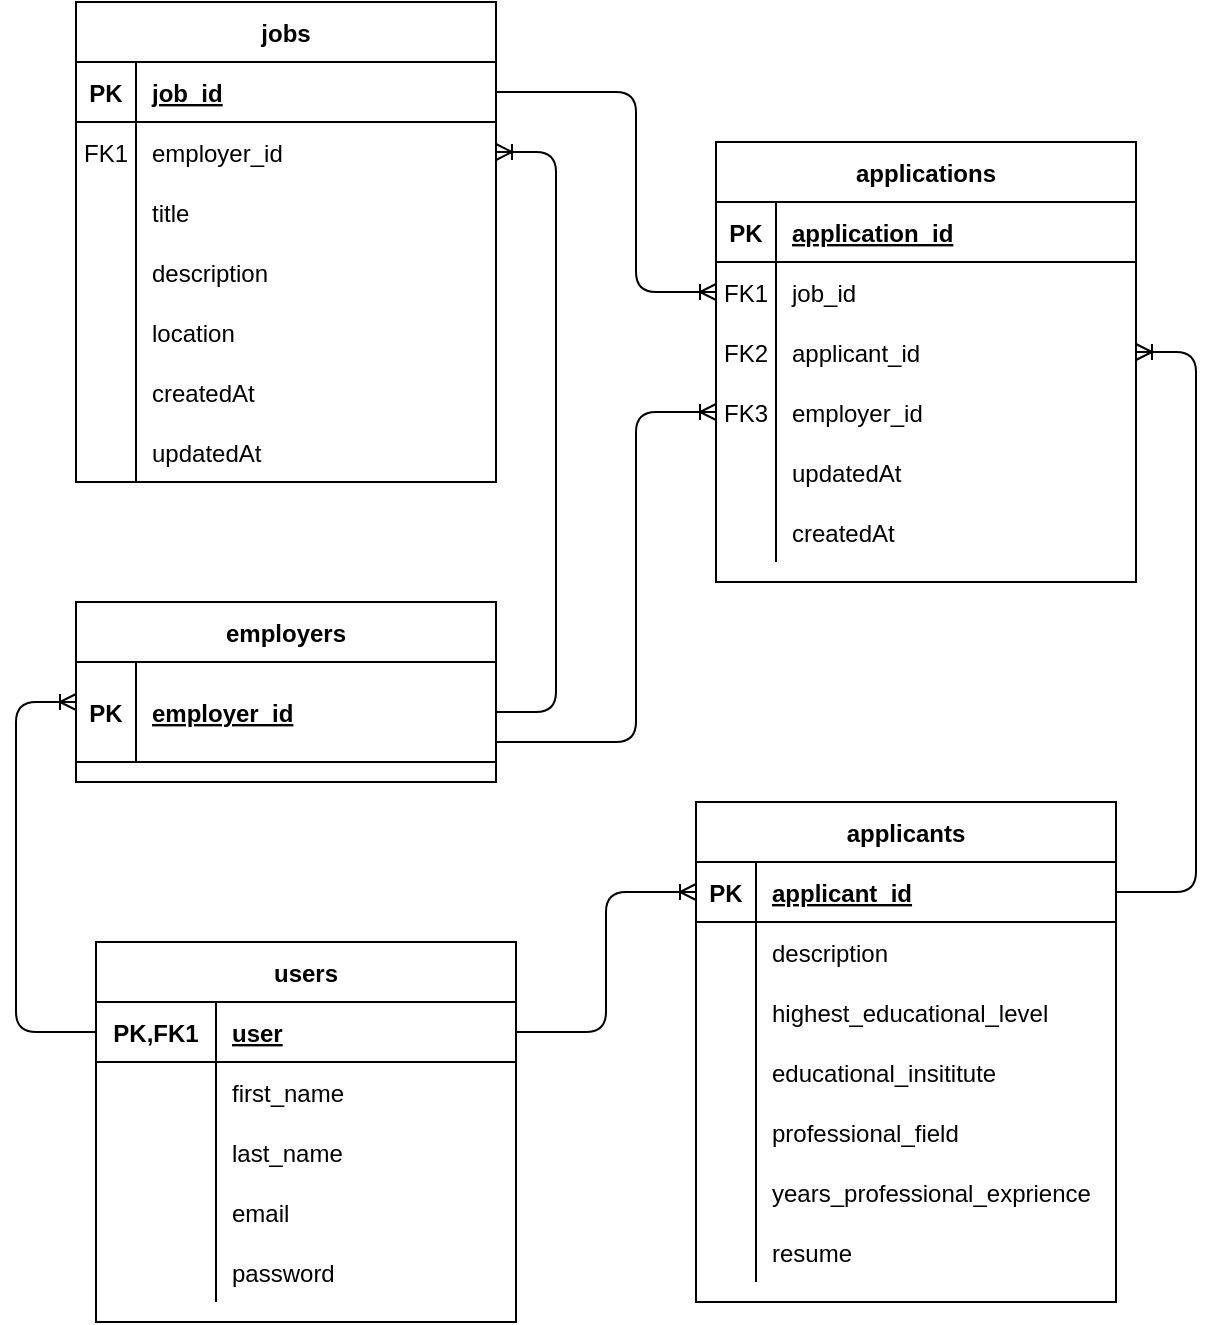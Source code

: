 <mxfile version="14.9.7" type="device"><diagram name="Page-1" id="2ca16b54-16f6-2749-3443-fa8db7711227"><mxGraphModel dx="1790" dy="835" grid="1" gridSize="10" guides="1" tooltips="1" connect="1" arrows="1" fold="1" page="1" pageScale="1" pageWidth="1100" pageHeight="850" background="none" math="0" shadow="0"><root><mxCell id="0"/><mxCell id="1" parent="0"/><mxCell id="GeXxisFPSYAMm9wiQfsg-19" value="applicants" style="shape=table;startSize=30;container=1;collapsible=1;childLayout=tableLayout;fixedRows=1;rowLines=0;fontStyle=1;align=center;resizeLast=1;" parent="1" vertex="1"><mxGeometry x="580" y="410" width="210" height="250" as="geometry"><mxRectangle x="430" y="40" width="90" height="30" as="alternateBounds"/></mxGeometry></mxCell><mxCell id="GeXxisFPSYAMm9wiQfsg-20" value="" style="shape=partialRectangle;collapsible=0;dropTarget=0;pointerEvents=0;fillColor=none;top=0;left=0;bottom=1;right=0;points=[[0,0.5],[1,0.5]];portConstraint=eastwest;" parent="GeXxisFPSYAMm9wiQfsg-19" vertex="1"><mxGeometry y="30" width="210" height="30" as="geometry"/></mxCell><mxCell id="GeXxisFPSYAMm9wiQfsg-21" value="PK" style="shape=partialRectangle;connectable=0;fillColor=none;top=0;left=0;bottom=0;right=0;fontStyle=1;overflow=hidden;" parent="GeXxisFPSYAMm9wiQfsg-20" vertex="1"><mxGeometry width="30" height="30" as="geometry"/></mxCell><mxCell id="GeXxisFPSYAMm9wiQfsg-22" value="applicant_id" style="shape=partialRectangle;connectable=0;fillColor=none;top=0;left=0;bottom=0;right=0;align=left;spacingLeft=6;fontStyle=5;overflow=hidden;" parent="GeXxisFPSYAMm9wiQfsg-20" vertex="1"><mxGeometry x="30" width="180" height="30" as="geometry"/></mxCell><mxCell id="GeXxisFPSYAMm9wiQfsg-92" value="" style="shape=partialRectangle;collapsible=0;dropTarget=0;pointerEvents=0;fillColor=none;top=0;left=0;bottom=0;right=0;points=[[0,0.5],[1,0.5]];portConstraint=eastwest;" parent="GeXxisFPSYAMm9wiQfsg-19" vertex="1"><mxGeometry y="60" width="210" height="30" as="geometry"/></mxCell><mxCell id="GeXxisFPSYAMm9wiQfsg-93" value="" style="shape=partialRectangle;connectable=0;fillColor=none;top=0;left=0;bottom=0;right=0;editable=1;overflow=hidden;" parent="GeXxisFPSYAMm9wiQfsg-92" vertex="1"><mxGeometry width="30" height="30" as="geometry"/></mxCell><mxCell id="GeXxisFPSYAMm9wiQfsg-94" value="description" style="shape=partialRectangle;connectable=0;fillColor=none;top=0;left=0;bottom=0;right=0;align=left;spacingLeft=6;overflow=hidden;" parent="GeXxisFPSYAMm9wiQfsg-92" vertex="1"><mxGeometry x="30" width="180" height="30" as="geometry"/></mxCell><mxCell id="GeXxisFPSYAMm9wiQfsg-29" value="" style="shape=partialRectangle;collapsible=0;dropTarget=0;pointerEvents=0;fillColor=none;top=0;left=0;bottom=0;right=0;points=[[0,0.5],[1,0.5]];portConstraint=eastwest;" parent="GeXxisFPSYAMm9wiQfsg-19" vertex="1"><mxGeometry y="90" width="210" height="30" as="geometry"/></mxCell><mxCell id="GeXxisFPSYAMm9wiQfsg-30" value="" style="shape=partialRectangle;connectable=0;fillColor=none;top=0;left=0;bottom=0;right=0;editable=1;overflow=hidden;" parent="GeXxisFPSYAMm9wiQfsg-29" vertex="1"><mxGeometry width="30" height="30" as="geometry"/></mxCell><mxCell id="GeXxisFPSYAMm9wiQfsg-31" value="highest_educational_level" style="shape=partialRectangle;connectable=0;fillColor=none;top=0;left=0;bottom=0;right=0;align=left;spacingLeft=6;overflow=hidden;" parent="GeXxisFPSYAMm9wiQfsg-29" vertex="1"><mxGeometry x="30" width="180" height="30" as="geometry"/></mxCell><mxCell id="GeXxisFPSYAMm9wiQfsg-67" value="" style="shape=partialRectangle;collapsible=0;dropTarget=0;pointerEvents=0;fillColor=none;top=0;left=0;bottom=0;right=0;points=[[0,0.5],[1,0.5]];portConstraint=eastwest;" parent="GeXxisFPSYAMm9wiQfsg-19" vertex="1"><mxGeometry y="120" width="210" height="30" as="geometry"/></mxCell><mxCell id="GeXxisFPSYAMm9wiQfsg-68" value="" style="shape=partialRectangle;connectable=0;fillColor=none;top=0;left=0;bottom=0;right=0;fontStyle=0;overflow=hidden;" parent="GeXxisFPSYAMm9wiQfsg-67" vertex="1"><mxGeometry width="30" height="30" as="geometry"/></mxCell><mxCell id="GeXxisFPSYAMm9wiQfsg-69" value="educational_insititute" style="shape=partialRectangle;connectable=0;fillColor=none;top=0;left=0;bottom=0;right=0;align=left;spacingLeft=6;fontStyle=0;overflow=hidden;" parent="GeXxisFPSYAMm9wiQfsg-67" vertex="1"><mxGeometry x="30" width="180" height="30" as="geometry"/></mxCell><mxCell id="GeXxisFPSYAMm9wiQfsg-79" value="" style="shape=partialRectangle;collapsible=0;dropTarget=0;pointerEvents=0;fillColor=none;top=0;left=0;bottom=0;right=0;points=[[0,0.5],[1,0.5]];portConstraint=eastwest;" parent="GeXxisFPSYAMm9wiQfsg-19" vertex="1"><mxGeometry y="150" width="210" height="30" as="geometry"/></mxCell><mxCell id="GeXxisFPSYAMm9wiQfsg-80" value="" style="shape=partialRectangle;connectable=0;fillColor=none;top=0;left=0;bottom=0;right=0;fontStyle=0;overflow=hidden;" parent="GeXxisFPSYAMm9wiQfsg-79" vertex="1"><mxGeometry width="30" height="30" as="geometry"/></mxCell><mxCell id="GeXxisFPSYAMm9wiQfsg-81" value="professional_field" style="shape=partialRectangle;connectable=0;fillColor=none;top=0;left=0;bottom=0;right=0;align=left;spacingLeft=6;fontStyle=0;overflow=hidden;" parent="GeXxisFPSYAMm9wiQfsg-79" vertex="1"><mxGeometry x="30" width="180" height="30" as="geometry"/></mxCell><mxCell id="GeXxisFPSYAMm9wiQfsg-85" value="" style="shape=partialRectangle;collapsible=0;dropTarget=0;pointerEvents=0;fillColor=none;top=0;left=0;bottom=0;right=0;points=[[0,0.5],[1,0.5]];portConstraint=eastwest;" parent="GeXxisFPSYAMm9wiQfsg-19" vertex="1"><mxGeometry y="180" width="210" height="30" as="geometry"/></mxCell><mxCell id="GeXxisFPSYAMm9wiQfsg-86" value="" style="shape=partialRectangle;connectable=0;fillColor=none;top=0;left=0;bottom=0;right=0;editable=1;overflow=hidden;" parent="GeXxisFPSYAMm9wiQfsg-85" vertex="1"><mxGeometry width="30" height="30" as="geometry"/></mxCell><mxCell id="GeXxisFPSYAMm9wiQfsg-87" value="years_professional_exprience" style="shape=partialRectangle;connectable=0;fillColor=none;top=0;left=0;bottom=0;right=0;align=left;spacingLeft=6;overflow=hidden;" parent="GeXxisFPSYAMm9wiQfsg-85" vertex="1"><mxGeometry x="30" width="180" height="30" as="geometry"/></mxCell><mxCell id="qUzLTv1aEUsl1IbvMZLE-1" value="" style="shape=partialRectangle;collapsible=0;dropTarget=0;pointerEvents=0;fillColor=none;top=0;left=0;bottom=0;right=0;points=[[0,0.5],[1,0.5]];portConstraint=eastwest;" parent="GeXxisFPSYAMm9wiQfsg-19" vertex="1"><mxGeometry y="210" width="210" height="30" as="geometry"/></mxCell><mxCell id="qUzLTv1aEUsl1IbvMZLE-2" value="" style="shape=partialRectangle;connectable=0;fillColor=none;top=0;left=0;bottom=0;right=0;editable=1;overflow=hidden;" parent="qUzLTv1aEUsl1IbvMZLE-1" vertex="1"><mxGeometry width="30" height="30" as="geometry"/></mxCell><mxCell id="qUzLTv1aEUsl1IbvMZLE-3" value="resume" style="shape=partialRectangle;connectable=0;fillColor=none;top=0;left=0;bottom=0;right=0;align=left;spacingLeft=6;overflow=hidden;" parent="qUzLTv1aEUsl1IbvMZLE-1" vertex="1"><mxGeometry x="30" width="180" height="30" as="geometry"/></mxCell><mxCell id="GeXxisFPSYAMm9wiQfsg-116" value="employers" style="shape=table;startSize=30;container=1;collapsible=1;childLayout=tableLayout;fixedRows=1;rowLines=0;fontStyle=1;align=center;resizeLast=1;" parent="1" vertex="1"><mxGeometry x="270" y="310" width="210" height="90" as="geometry"/></mxCell><mxCell id="GeXxisFPSYAMm9wiQfsg-117" value="" style="shape=partialRectangle;collapsible=0;dropTarget=0;pointerEvents=0;fillColor=none;top=0;left=0;bottom=1;right=0;points=[[0,0.5],[1,0.5]];portConstraint=eastwest;" parent="GeXxisFPSYAMm9wiQfsg-116" vertex="1"><mxGeometry y="30" width="210" height="50" as="geometry"/></mxCell><mxCell id="GeXxisFPSYAMm9wiQfsg-118" value="PK" style="shape=partialRectangle;connectable=0;fillColor=none;top=0;left=0;bottom=0;right=0;fontStyle=1;overflow=hidden;" parent="GeXxisFPSYAMm9wiQfsg-117" vertex="1"><mxGeometry width="30" height="50" as="geometry"/></mxCell><mxCell id="GeXxisFPSYAMm9wiQfsg-119" value="employer_id" style="shape=partialRectangle;connectable=0;fillColor=none;top=0;left=0;bottom=0;right=0;align=left;spacingLeft=6;fontStyle=5;overflow=hidden;" parent="GeXxisFPSYAMm9wiQfsg-117" vertex="1"><mxGeometry x="30" width="180" height="50" as="geometry"/></mxCell><mxCell id="GeXxisFPSYAMm9wiQfsg-168" value="" style="edgeStyle=orthogonalEdgeStyle;fontSize=12;html=1;endArrow=ERoneToMany;entryX=1;entryY=0.5;entryDx=0;entryDy=0;" parent="1" source="GeXxisFPSYAMm9wiQfsg-20" target="fH5OtrTn3a4AtymHrpjd-21" edge="1"><mxGeometry width="100" height="100" relative="1" as="geometry"><mxPoint x="400" y="785" as="sourcePoint"/><mxPoint x="790" y="55" as="targetPoint"/><Array as="points"><mxPoint x="830" y="455"/><mxPoint x="830" y="185"/></Array></mxGeometry></mxCell><mxCell id="GeXxisFPSYAMm9wiQfsg-169" value="" style="fontSize=12;html=1;endArrow=ERoneToMany;edgeStyle=orthogonalEdgeStyle;" parent="1" source="GeXxisFPSYAMm9wiQfsg-190" target="fH5OtrTn3a4AtymHrpjd-18" edge="1"><mxGeometry width="100" height="100" relative="1" as="geometry"><mxPoint x="490" y="520" as="sourcePoint"/><mxPoint x="580" y="85" as="targetPoint"/><Array as="points"><mxPoint x="550" y="55"/><mxPoint x="550" y="155"/></Array></mxGeometry></mxCell><mxCell id="GeXxisFPSYAMm9wiQfsg-189" value="jobs" style="shape=table;startSize=30;container=1;collapsible=1;childLayout=tableLayout;fixedRows=1;rowLines=0;fontStyle=1;align=center;resizeLast=1;" parent="1" vertex="1"><mxGeometry x="270" y="10" width="210" height="240" as="geometry"/></mxCell><mxCell id="GeXxisFPSYAMm9wiQfsg-190" value="" style="shape=partialRectangle;collapsible=0;dropTarget=0;pointerEvents=0;fillColor=none;top=0;left=0;bottom=1;right=0;points=[[0,0.5],[1,0.5]];portConstraint=eastwest;" parent="GeXxisFPSYAMm9wiQfsg-189" vertex="1"><mxGeometry y="30" width="210" height="30" as="geometry"/></mxCell><mxCell id="GeXxisFPSYAMm9wiQfsg-191" value="PK" style="shape=partialRectangle;connectable=0;fillColor=none;top=0;left=0;bottom=0;right=0;fontStyle=1;overflow=hidden;" parent="GeXxisFPSYAMm9wiQfsg-190" vertex="1"><mxGeometry width="30" height="30" as="geometry"/></mxCell><mxCell id="GeXxisFPSYAMm9wiQfsg-192" value="job_id" style="shape=partialRectangle;connectable=0;fillColor=none;top=0;left=0;bottom=0;right=0;align=left;spacingLeft=6;fontStyle=5;overflow=hidden;" parent="GeXxisFPSYAMm9wiQfsg-190" vertex="1"><mxGeometry x="30" width="180" height="30" as="geometry"/></mxCell><mxCell id="GeXxisFPSYAMm9wiQfsg-193" value="" style="shape=partialRectangle;collapsible=0;dropTarget=0;pointerEvents=0;fillColor=none;top=0;left=0;bottom=0;right=0;points=[[0,0.5],[1,0.5]];portConstraint=eastwest;" parent="GeXxisFPSYAMm9wiQfsg-189" vertex="1"><mxGeometry y="60" width="210" height="30" as="geometry"/></mxCell><mxCell id="GeXxisFPSYAMm9wiQfsg-194" value="FK1" style="shape=partialRectangle;connectable=0;fillColor=none;top=0;left=0;bottom=0;right=0;editable=1;overflow=hidden;" parent="GeXxisFPSYAMm9wiQfsg-193" vertex="1"><mxGeometry width="30" height="30" as="geometry"/></mxCell><mxCell id="GeXxisFPSYAMm9wiQfsg-195" value="employer_id" style="shape=partialRectangle;connectable=0;fillColor=none;top=0;left=0;bottom=0;right=0;align=left;spacingLeft=6;overflow=hidden;" parent="GeXxisFPSYAMm9wiQfsg-193" vertex="1"><mxGeometry x="30" width="180" height="30" as="geometry"/></mxCell><mxCell id="GeXxisFPSYAMm9wiQfsg-203" value="" style="shape=partialRectangle;collapsible=0;dropTarget=0;pointerEvents=0;fillColor=none;top=0;left=0;bottom=0;right=0;points=[[0,0.5],[1,0.5]];portConstraint=eastwest;" parent="GeXxisFPSYAMm9wiQfsg-189" vertex="1"><mxGeometry y="90" width="210" height="30" as="geometry"/></mxCell><mxCell id="GeXxisFPSYAMm9wiQfsg-204" value="" style="shape=partialRectangle;connectable=0;fillColor=none;top=0;left=0;bottom=0;right=0;editable=1;overflow=hidden;" parent="GeXxisFPSYAMm9wiQfsg-203" vertex="1"><mxGeometry width="30" height="30" as="geometry"/></mxCell><mxCell id="GeXxisFPSYAMm9wiQfsg-205" value="title" style="shape=partialRectangle;connectable=0;fillColor=none;top=0;left=0;bottom=0;right=0;align=left;spacingLeft=6;overflow=hidden;" parent="GeXxisFPSYAMm9wiQfsg-203" vertex="1"><mxGeometry x="30" width="180" height="30" as="geometry"/></mxCell><mxCell id="GeXxisFPSYAMm9wiQfsg-221" value="" style="shape=partialRectangle;collapsible=0;dropTarget=0;pointerEvents=0;fillColor=none;top=0;left=0;bottom=0;right=0;points=[[0,0.5],[1,0.5]];portConstraint=eastwest;" parent="GeXxisFPSYAMm9wiQfsg-189" vertex="1"><mxGeometry y="120" width="210" height="30" as="geometry"/></mxCell><mxCell id="GeXxisFPSYAMm9wiQfsg-222" value="" style="shape=partialRectangle;connectable=0;fillColor=none;top=0;left=0;bottom=0;right=0;editable=1;overflow=hidden;" parent="GeXxisFPSYAMm9wiQfsg-221" vertex="1"><mxGeometry width="30" height="30" as="geometry"/></mxCell><mxCell id="GeXxisFPSYAMm9wiQfsg-223" value="description" style="shape=partialRectangle;connectable=0;fillColor=none;top=0;left=0;bottom=0;right=0;align=left;spacingLeft=6;overflow=hidden;" parent="GeXxisFPSYAMm9wiQfsg-221" vertex="1"><mxGeometry x="30" width="180" height="30" as="geometry"/></mxCell><mxCell id="GeXxisFPSYAMm9wiQfsg-212" value="" style="shape=partialRectangle;collapsible=0;dropTarget=0;pointerEvents=0;fillColor=none;top=0;left=0;bottom=0;right=0;points=[[0,0.5],[1,0.5]];portConstraint=eastwest;" parent="GeXxisFPSYAMm9wiQfsg-189" vertex="1"><mxGeometry y="150" width="210" height="30" as="geometry"/></mxCell><mxCell id="GeXxisFPSYAMm9wiQfsg-213" value="" style="shape=partialRectangle;connectable=0;fillColor=none;top=0;left=0;bottom=0;right=0;fontStyle=0;overflow=hidden;" parent="GeXxisFPSYAMm9wiQfsg-212" vertex="1"><mxGeometry width="30" height="30" as="geometry"/></mxCell><mxCell id="GeXxisFPSYAMm9wiQfsg-214" value="location" style="shape=partialRectangle;connectable=0;fillColor=none;top=0;left=0;bottom=0;right=0;align=left;spacingLeft=6;fontStyle=0;overflow=hidden;" parent="GeXxisFPSYAMm9wiQfsg-212" vertex="1"><mxGeometry x="30" width="180" height="30" as="geometry"/></mxCell><mxCell id="Hfg3qAnmrwqYUce4kzIv-1" value="" style="shape=partialRectangle;collapsible=0;dropTarget=0;pointerEvents=0;fillColor=none;top=0;left=0;bottom=0;right=0;points=[[0,0.5],[1,0.5]];portConstraint=eastwest;" parent="GeXxisFPSYAMm9wiQfsg-189" vertex="1"><mxGeometry y="180" width="210" height="30" as="geometry"/></mxCell><mxCell id="Hfg3qAnmrwqYUce4kzIv-2" value="" style="shape=partialRectangle;connectable=0;fillColor=none;top=0;left=0;bottom=0;right=0;editable=1;overflow=hidden;" parent="Hfg3qAnmrwqYUce4kzIv-1" vertex="1"><mxGeometry width="30" height="30" as="geometry"/></mxCell><mxCell id="Hfg3qAnmrwqYUce4kzIv-3" value="createdAt" style="shape=partialRectangle;connectable=0;fillColor=none;top=0;left=0;bottom=0;right=0;align=left;spacingLeft=6;overflow=hidden;" parent="Hfg3qAnmrwqYUce4kzIv-1" vertex="1"><mxGeometry x="30" width="180" height="30" as="geometry"/></mxCell><mxCell id="Hfg3qAnmrwqYUce4kzIv-7" value="" style="shape=partialRectangle;collapsible=0;dropTarget=0;pointerEvents=0;fillColor=none;top=0;left=0;bottom=0;right=0;points=[[0,0.5],[1,0.5]];portConstraint=eastwest;" parent="GeXxisFPSYAMm9wiQfsg-189" vertex="1"><mxGeometry y="210" width="210" height="30" as="geometry"/></mxCell><mxCell id="Hfg3qAnmrwqYUce4kzIv-8" value="" style="shape=partialRectangle;connectable=0;fillColor=none;top=0;left=0;bottom=0;right=0;editable=1;overflow=hidden;" parent="Hfg3qAnmrwqYUce4kzIv-7" vertex="1"><mxGeometry width="30" height="30" as="geometry"/></mxCell><mxCell id="Hfg3qAnmrwqYUce4kzIv-9" value="updatedAt" style="shape=partialRectangle;connectable=0;fillColor=none;top=0;left=0;bottom=0;right=0;align=left;spacingLeft=6;overflow=hidden;" parent="Hfg3qAnmrwqYUce4kzIv-7" vertex="1"><mxGeometry x="30" width="180" height="30" as="geometry"/></mxCell><mxCell id="GeXxisFPSYAMm9wiQfsg-202" value="" style="edgeStyle=entityRelationEdgeStyle;fontSize=12;html=1;endArrow=ERoneToMany;" parent="1" source="GeXxisFPSYAMm9wiQfsg-117" target="GeXxisFPSYAMm9wiQfsg-193" edge="1"><mxGeometry width="100" height="100" relative="1" as="geometry"><mxPoint x="680" y="455" as="sourcePoint"/><mxPoint x="780" y="355" as="targetPoint"/></mxGeometry></mxCell><mxCell id="gvEIbPa6AEDdcNu6ODMZ-33" value="" style="edgeStyle=orthogonalEdgeStyle;fontSize=12;html=1;endArrow=ERoneToMany;" parent="1" source="gvEIbPa6AEDdcNu6ODMZ-41" target="GeXxisFPSYAMm9wiQfsg-117" edge="1"><mxGeometry width="100" height="100" relative="1" as="geometry"><mxPoint x="200" y="355" as="sourcePoint"/><mxPoint x="280" y="360" as="targetPoint"/><Array as="points"><mxPoint x="240" y="525"/><mxPoint x="240" y="360"/></Array></mxGeometry></mxCell><mxCell id="gvEIbPa6AEDdcNu6ODMZ-37" value="users" style="shape=table;startSize=30;container=1;collapsible=1;childLayout=tableLayout;fixedRows=1;rowLines=0;fontStyle=1;align=center;resizeLast=1;" parent="1" vertex="1"><mxGeometry x="280" y="480" width="210" height="190" as="geometry"/></mxCell><mxCell id="gvEIbPa6AEDdcNu6ODMZ-41" value="" style="shape=partialRectangle;collapsible=0;dropTarget=0;pointerEvents=0;fillColor=none;top=0;left=0;bottom=1;right=0;points=[[0,0.5],[1,0.5]];portConstraint=eastwest;" parent="gvEIbPa6AEDdcNu6ODMZ-37" vertex="1"><mxGeometry y="30" width="210" height="30" as="geometry"/></mxCell><mxCell id="gvEIbPa6AEDdcNu6ODMZ-42" value="PK,FK1" style="shape=partialRectangle;connectable=0;fillColor=none;top=0;left=0;bottom=0;right=0;fontStyle=1;overflow=hidden;" parent="gvEIbPa6AEDdcNu6ODMZ-41" vertex="1"><mxGeometry width="60" height="30" as="geometry"/></mxCell><mxCell id="gvEIbPa6AEDdcNu6ODMZ-43" value="user" style="shape=partialRectangle;connectable=0;fillColor=none;top=0;left=0;bottom=0;right=0;align=left;spacingLeft=6;fontStyle=5;overflow=hidden;" parent="gvEIbPa6AEDdcNu6ODMZ-41" vertex="1"><mxGeometry x="60" width="150" height="30" as="geometry"/></mxCell><mxCell id="gvEIbPa6AEDdcNu6ODMZ-44" value="" style="shape=partialRectangle;collapsible=0;dropTarget=0;pointerEvents=0;fillColor=none;top=0;left=0;bottom=0;right=0;points=[[0,0.5],[1,0.5]];portConstraint=eastwest;" parent="gvEIbPa6AEDdcNu6ODMZ-37" vertex="1"><mxGeometry y="60" width="210" height="30" as="geometry"/></mxCell><mxCell id="gvEIbPa6AEDdcNu6ODMZ-45" value="" style="shape=partialRectangle;connectable=0;fillColor=none;top=0;left=0;bottom=0;right=0;editable=1;overflow=hidden;" parent="gvEIbPa6AEDdcNu6ODMZ-44" vertex="1"><mxGeometry width="60" height="30" as="geometry"/></mxCell><mxCell id="gvEIbPa6AEDdcNu6ODMZ-46" value="first_name" style="shape=partialRectangle;connectable=0;fillColor=none;top=0;left=0;bottom=0;right=0;align=left;spacingLeft=6;overflow=hidden;" parent="gvEIbPa6AEDdcNu6ODMZ-44" vertex="1"><mxGeometry x="60" width="150" height="30" as="geometry"/></mxCell><mxCell id="gvEIbPa6AEDdcNu6ODMZ-47" value="" style="shape=partialRectangle;collapsible=0;dropTarget=0;pointerEvents=0;fillColor=none;top=0;left=0;bottom=0;right=0;points=[[0,0.5],[1,0.5]];portConstraint=eastwest;" parent="gvEIbPa6AEDdcNu6ODMZ-37" vertex="1"><mxGeometry y="90" width="210" height="30" as="geometry"/></mxCell><mxCell id="gvEIbPa6AEDdcNu6ODMZ-48" value="" style="shape=partialRectangle;connectable=0;fillColor=none;top=0;left=0;bottom=0;right=0;editable=1;overflow=hidden;" parent="gvEIbPa6AEDdcNu6ODMZ-47" vertex="1"><mxGeometry width="60" height="30" as="geometry"/></mxCell><mxCell id="gvEIbPa6AEDdcNu6ODMZ-49" value="last_name" style="shape=partialRectangle;connectable=0;fillColor=none;top=0;left=0;bottom=0;right=0;align=left;spacingLeft=6;overflow=hidden;" parent="gvEIbPa6AEDdcNu6ODMZ-47" vertex="1"><mxGeometry x="60" width="150" height="30" as="geometry"/></mxCell><mxCell id="gvEIbPa6AEDdcNu6ODMZ-54" value="" style="shape=partialRectangle;collapsible=0;dropTarget=0;pointerEvents=0;fillColor=none;top=0;left=0;bottom=0;right=0;points=[[0,0.5],[1,0.5]];portConstraint=eastwest;" parent="gvEIbPa6AEDdcNu6ODMZ-37" vertex="1"><mxGeometry y="120" width="210" height="30" as="geometry"/></mxCell><mxCell id="gvEIbPa6AEDdcNu6ODMZ-55" value="" style="shape=partialRectangle;connectable=0;fillColor=none;top=0;left=0;bottom=0;right=0;editable=1;overflow=hidden;" parent="gvEIbPa6AEDdcNu6ODMZ-54" vertex="1"><mxGeometry width="60" height="30" as="geometry"/></mxCell><mxCell id="gvEIbPa6AEDdcNu6ODMZ-56" value="email" style="shape=partialRectangle;connectable=0;fillColor=none;top=0;left=0;bottom=0;right=0;align=left;spacingLeft=6;overflow=hidden;" parent="gvEIbPa6AEDdcNu6ODMZ-54" vertex="1"><mxGeometry x="60" width="150" height="30" as="geometry"/></mxCell><mxCell id="gvEIbPa6AEDdcNu6ODMZ-57" value="" style="shape=partialRectangle;collapsible=0;dropTarget=0;pointerEvents=0;fillColor=none;top=0;left=0;bottom=0;right=0;points=[[0,0.5],[1,0.5]];portConstraint=eastwest;" parent="gvEIbPa6AEDdcNu6ODMZ-37" vertex="1"><mxGeometry y="150" width="210" height="30" as="geometry"/></mxCell><mxCell id="gvEIbPa6AEDdcNu6ODMZ-58" value="" style="shape=partialRectangle;connectable=0;fillColor=none;top=0;left=0;bottom=0;right=0;editable=1;overflow=hidden;" parent="gvEIbPa6AEDdcNu6ODMZ-57" vertex="1"><mxGeometry width="60" height="30" as="geometry"/></mxCell><mxCell id="gvEIbPa6AEDdcNu6ODMZ-59" value="password" style="shape=partialRectangle;connectable=0;fillColor=none;top=0;left=0;bottom=0;right=0;align=left;spacingLeft=6;overflow=hidden;" parent="gvEIbPa6AEDdcNu6ODMZ-57" vertex="1"><mxGeometry x="60" width="150" height="30" as="geometry"/></mxCell><mxCell id="gvEIbPa6AEDdcNu6ODMZ-60" value="" style="fontSize=12;html=1;endArrow=ERoneToMany;edgeStyle=orthogonalEdgeStyle;" parent="1" source="gvEIbPa6AEDdcNu6ODMZ-41" target="GeXxisFPSYAMm9wiQfsg-20" edge="1"><mxGeometry width="100" height="100" relative="1" as="geometry"><mxPoint x="280" y="565" as="sourcePoint"/><mxPoint x="280" y="370.059" as="targetPoint"/></mxGeometry></mxCell><mxCell id="fH5OtrTn3a4AtymHrpjd-14" value="applications" style="shape=table;startSize=30;container=1;collapsible=1;childLayout=tableLayout;fixedRows=1;rowLines=0;fontStyle=1;align=center;resizeLast=1;" parent="1" vertex="1"><mxGeometry x="590" y="80" width="210" height="220" as="geometry"/></mxCell><mxCell id="fH5OtrTn3a4AtymHrpjd-15" value="" style="shape=partialRectangle;collapsible=0;dropTarget=0;pointerEvents=0;fillColor=none;top=0;left=0;bottom=1;right=0;points=[[0,0.5],[1,0.5]];portConstraint=eastwest;" parent="fH5OtrTn3a4AtymHrpjd-14" vertex="1"><mxGeometry y="30" width="210" height="30" as="geometry"/></mxCell><mxCell id="fH5OtrTn3a4AtymHrpjd-16" value="PK" style="shape=partialRectangle;connectable=0;fillColor=none;top=0;left=0;bottom=0;right=0;fontStyle=1;overflow=hidden;" parent="fH5OtrTn3a4AtymHrpjd-15" vertex="1"><mxGeometry width="30" height="30" as="geometry"/></mxCell><mxCell id="fH5OtrTn3a4AtymHrpjd-17" value="application_id" style="shape=partialRectangle;connectable=0;fillColor=none;top=0;left=0;bottom=0;right=0;align=left;spacingLeft=6;fontStyle=5;overflow=hidden;" parent="fH5OtrTn3a4AtymHrpjd-15" vertex="1"><mxGeometry x="30" width="180" height="30" as="geometry"/></mxCell><mxCell id="fH5OtrTn3a4AtymHrpjd-18" value="" style="shape=partialRectangle;collapsible=0;dropTarget=0;pointerEvents=0;fillColor=none;top=0;left=0;bottom=0;right=0;points=[[0,0.5],[1,0.5]];portConstraint=eastwest;" parent="fH5OtrTn3a4AtymHrpjd-14" vertex="1"><mxGeometry y="60" width="210" height="30" as="geometry"/></mxCell><mxCell id="fH5OtrTn3a4AtymHrpjd-19" value="FK1" style="shape=partialRectangle;connectable=0;fillColor=none;top=0;left=0;bottom=0;right=0;editable=1;overflow=hidden;" parent="fH5OtrTn3a4AtymHrpjd-18" vertex="1"><mxGeometry width="30" height="30" as="geometry"/></mxCell><mxCell id="fH5OtrTn3a4AtymHrpjd-20" value="job_id" style="shape=partialRectangle;connectable=0;fillColor=none;top=0;left=0;bottom=0;right=0;align=left;spacingLeft=6;overflow=hidden;" parent="fH5OtrTn3a4AtymHrpjd-18" vertex="1"><mxGeometry x="30" width="180" height="30" as="geometry"/></mxCell><mxCell id="fH5OtrTn3a4AtymHrpjd-21" value="" style="shape=partialRectangle;collapsible=0;dropTarget=0;pointerEvents=0;fillColor=none;top=0;left=0;bottom=0;right=0;points=[[0,0.5],[1,0.5]];portConstraint=eastwest;" parent="fH5OtrTn3a4AtymHrpjd-14" vertex="1"><mxGeometry y="90" width="210" height="30" as="geometry"/></mxCell><mxCell id="fH5OtrTn3a4AtymHrpjd-22" value="FK2" style="shape=partialRectangle;connectable=0;fillColor=none;top=0;left=0;bottom=0;right=0;editable=1;overflow=hidden;" parent="fH5OtrTn3a4AtymHrpjd-21" vertex="1"><mxGeometry width="30" height="30" as="geometry"/></mxCell><mxCell id="fH5OtrTn3a4AtymHrpjd-23" value="applicant_id" style="shape=partialRectangle;connectable=0;fillColor=none;top=0;left=0;bottom=0;right=0;align=left;spacingLeft=6;overflow=hidden;" parent="fH5OtrTn3a4AtymHrpjd-21" vertex="1"><mxGeometry x="30" width="180" height="30" as="geometry"/></mxCell><mxCell id="fH5OtrTn3a4AtymHrpjd-24" value="" style="shape=partialRectangle;collapsible=0;dropTarget=0;pointerEvents=0;fillColor=none;top=0;left=0;bottom=0;right=0;points=[[0,0.5],[1,0.5]];portConstraint=eastwest;" parent="fH5OtrTn3a4AtymHrpjd-14" vertex="1"><mxGeometry y="120" width="210" height="30" as="geometry"/></mxCell><mxCell id="fH5OtrTn3a4AtymHrpjd-25" value="FK3" style="shape=partialRectangle;connectable=0;fillColor=none;top=0;left=0;bottom=0;right=0;editable=1;overflow=hidden;" parent="fH5OtrTn3a4AtymHrpjd-24" vertex="1"><mxGeometry width="30" height="30" as="geometry"/></mxCell><mxCell id="fH5OtrTn3a4AtymHrpjd-26" value="employer_id" style="shape=partialRectangle;connectable=0;fillColor=none;top=0;left=0;bottom=0;right=0;align=left;spacingLeft=6;overflow=hidden;" parent="fH5OtrTn3a4AtymHrpjd-24" vertex="1"><mxGeometry x="30" width="180" height="30" as="geometry"/></mxCell><mxCell id="fH5OtrTn3a4AtymHrpjd-30" value="" style="shape=partialRectangle;collapsible=0;dropTarget=0;pointerEvents=0;fillColor=none;top=0;left=0;bottom=0;right=0;points=[[0,0.5],[1,0.5]];portConstraint=eastwest;" parent="fH5OtrTn3a4AtymHrpjd-14" vertex="1"><mxGeometry y="150" width="210" height="30" as="geometry"/></mxCell><mxCell id="fH5OtrTn3a4AtymHrpjd-31" value="" style="shape=partialRectangle;connectable=0;fillColor=none;top=0;left=0;bottom=0;right=0;editable=1;overflow=hidden;" parent="fH5OtrTn3a4AtymHrpjd-30" vertex="1"><mxGeometry width="30" height="30" as="geometry"/></mxCell><mxCell id="fH5OtrTn3a4AtymHrpjd-32" value="updatedAt" style="shape=partialRectangle;connectable=0;fillColor=none;top=0;left=0;bottom=0;right=0;align=left;spacingLeft=6;overflow=hidden;" parent="fH5OtrTn3a4AtymHrpjd-30" vertex="1"><mxGeometry x="30" width="180" height="30" as="geometry"/></mxCell><mxCell id="fH5OtrTn3a4AtymHrpjd-33" value="" style="shape=partialRectangle;collapsible=0;dropTarget=0;pointerEvents=0;fillColor=none;top=0;left=0;bottom=0;right=0;points=[[0,0.5],[1,0.5]];portConstraint=eastwest;" parent="fH5OtrTn3a4AtymHrpjd-14" vertex="1"><mxGeometry y="180" width="210" height="30" as="geometry"/></mxCell><mxCell id="fH5OtrTn3a4AtymHrpjd-34" value="" style="shape=partialRectangle;connectable=0;fillColor=none;top=0;left=0;bottom=0;right=0;editable=1;overflow=hidden;" parent="fH5OtrTn3a4AtymHrpjd-33" vertex="1"><mxGeometry width="30" height="30" as="geometry"/></mxCell><mxCell id="fH5OtrTn3a4AtymHrpjd-35" value="createdAt" style="shape=partialRectangle;connectable=0;fillColor=none;top=0;left=0;bottom=0;right=0;align=left;spacingLeft=6;overflow=hidden;" parent="fH5OtrTn3a4AtymHrpjd-33" vertex="1"><mxGeometry x="30" width="180" height="30" as="geometry"/></mxCell><mxCell id="fH5OtrTn3a4AtymHrpjd-36" value="" style="edgeStyle=orthogonalEdgeStyle;fontSize=12;html=1;endArrow=ERoneToMany;" parent="1" source="GeXxisFPSYAMm9wiQfsg-117" target="fH5OtrTn3a4AtymHrpjd-24" edge="1"><mxGeometry width="100" height="100" relative="1" as="geometry"><mxPoint x="490" y="370" as="sourcePoint"/><mxPoint x="490" y="95" as="targetPoint"/><Array as="points"><mxPoint x="550" y="380"/><mxPoint x="550" y="215"/></Array></mxGeometry></mxCell></root></mxGraphModel></diagram></mxfile>